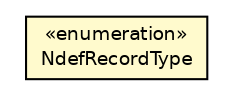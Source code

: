 #!/usr/local/bin/dot
#
# Class diagram 
# Generated by UMLGraph version R5_7_2-3-gee82a7 (http://www.umlgraph.org/)
#

digraph G {
	edge [fontname="Helvetica",fontsize=10,labelfontname="Helvetica",labelfontsize=10];
	node [fontname="Helvetica",fontsize=10,shape=plaintext];
	nodesep=0.25;
	ranksep=0.5;
	// com.st.st25sdk.ndef.NdefRecordFactory.NdefRecordType
	c12768 [label=<<table title="com.st.st25sdk.ndef.NdefRecordFactory.NdefRecordType" border="0" cellborder="1" cellspacing="0" cellpadding="2" port="p" bgcolor="lemonChiffon" href="./NdefRecordFactory.NdefRecordType.html">
		<tr><td><table border="0" cellspacing="0" cellpadding="1">
<tr><td align="center" balign="center"> &#171;enumeration&#187; </td></tr>
<tr><td align="center" balign="center"> NdefRecordType </td></tr>
		</table></td></tr>
		</table>>, URL="./NdefRecordFactory.NdefRecordType.html", fontname="Helvetica", fontcolor="black", fontsize=9.0];
}

